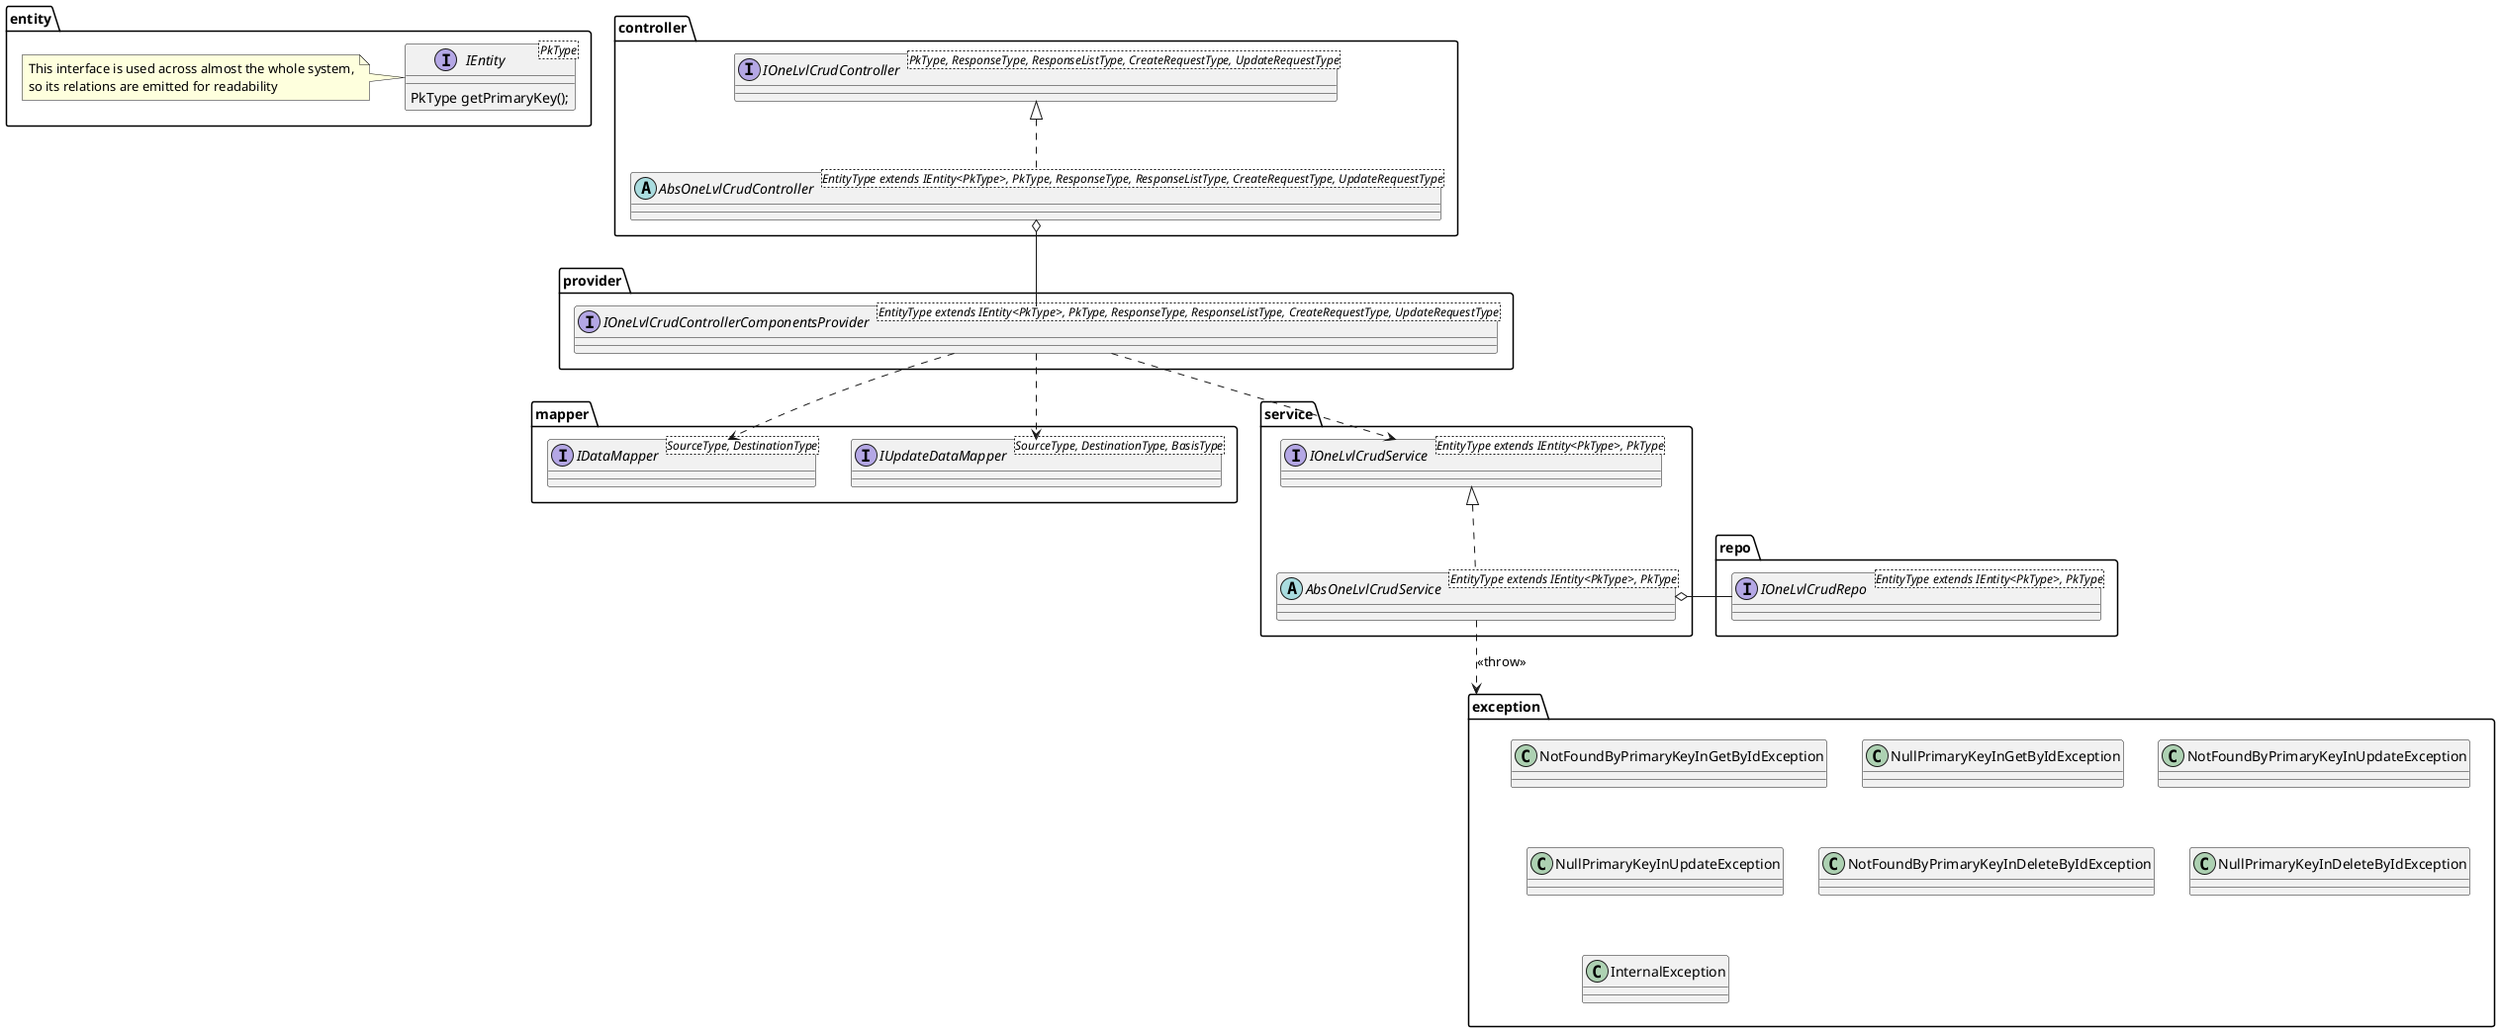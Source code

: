 @startuml
package exception <<Folder>> {
    class NotFoundByPrimaryKeyInGetByIdException
    class NullPrimaryKeyInGetByIdException
    class NotFoundByPrimaryKeyInUpdateException
    class NullPrimaryKeyInUpdateException
    class NotFoundByPrimaryKeyInDeleteByIdException
    class NullPrimaryKeyInDeleteByIdException
    class InternalException
}

package entity <<Folder>> {
    ' Interface that has to be implemented by entities
    ' It has the method for retrieving a primary key of an entity
    interface IEntity<PkType> {
        PkType getPrimaryKey();
    }
    note left of IEntity
        This interface is used across almost the whole system,
        so its relations are emitted for readability
    end note
}

package mapper <<Folder>> {
    ' Interfaces for mapping data (Entity -> Response, Request -> Entity, etc.)
    interface IDataMapper<SourceType, DestinationType>

    ' This interface basically used for mapping an update request to an entity
    interface IUpdateDataMapper<SourceType, DestinationType, BasisType>
}

package repo <<Folder>> {
    ' Interface that has to be implemented by repositories to be able to use in OneLvlCrudService
    interface IOneLvlCrudRepo<EntityType extends IEntity<PkType>, PkType>
}

package service <<Folder>> {
    ' Interface for one level crud services
    interface IOneLvlCrudService<EntityType extends IEntity<PkType>, PkType>

    ' Abstract service implementing a logic of one level crud service
    abstract AbsOneLvlCrudService<EntityType extends IEntity<PkType>, PkType> implements IOneLvlCrudService

    AbsOneLvlCrudService o- IOneLvlCrudRepo
    AbsOneLvlCrudService ..> exception : <<throw>>
}

package provider <<Folder>> {
    ' Provides components used by controllers
    interface IOneLvlCrudControllerComponentsProvider<EntityType extends IEntity<PkType>, PkType, ResponseType, ResponseListType, CreateRequestType, UpdateRequestType>

    IOneLvlCrudControllerComponentsProvider ..> IDataMapper
    IOneLvlCrudControllerComponentsProvider ..> IUpdateDataMapper
    IOneLvlCrudControllerComponentsProvider ..> IOneLvlCrudService
}

package controller <<Folder>> {
    ' Interface for one level CRUD REST Controllers
    interface IOneLvlCrudController<PkType, ResponseType, ResponseListType, CreateRequestType, UpdateRequestType>

    ' Abstract controller implementing logic of one level CRUD REST controller
    abstract AbsOneLvlCrudController<EntityType extends IEntity<PkType>, PkType, ResponseType, ResponseListType, CreateRequestType, UpdateRequestType> implements IOneLvlCrudController

    AbsOneLvlCrudController o-- IOneLvlCrudControllerComponentsProvider
}

@enduml